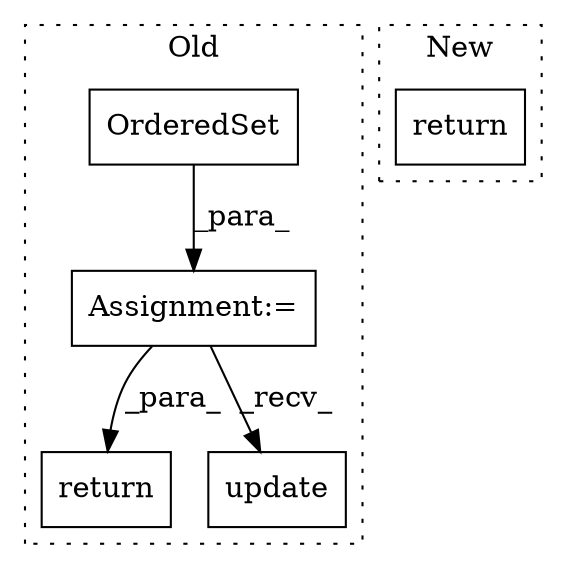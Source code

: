 digraph G {
subgraph cluster0 {
1 [label="OrderedSet" a="32" s="4447" l="12" shape="box"];
3 [label="Assignment:=" a="7" s="4446" l="1" shape="box"];
4 [label="return" a="41" s="4873" l="7" shape="box"];
5 [label="update" a="32" s="4799,4852" l="7,1" shape="box"];
label = "Old";
style="dotted";
}
subgraph cluster1 {
2 [label="return" a="41" s="4802" l="7" shape="box"];
label = "New";
style="dotted";
}
1 -> 3 [label="_para_"];
3 -> 5 [label="_recv_"];
3 -> 4 [label="_para_"];
}